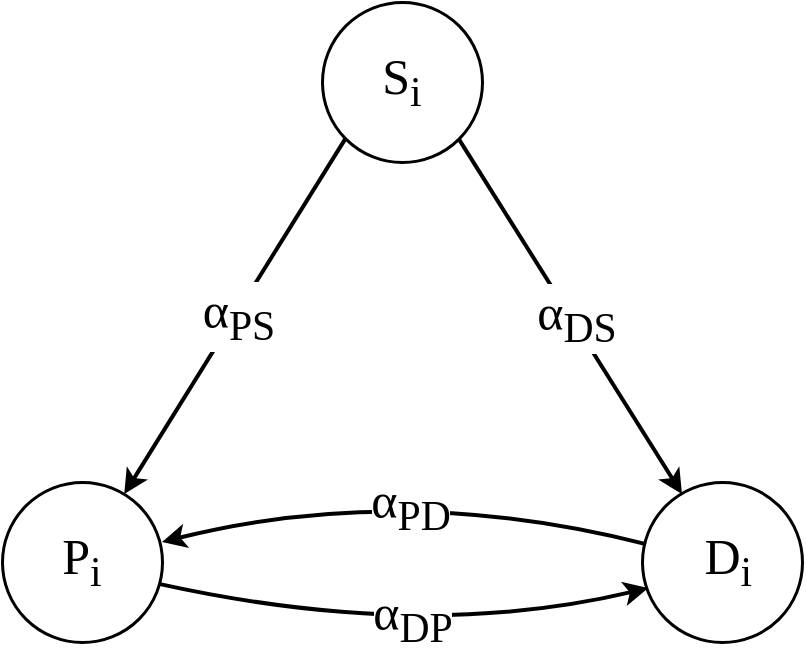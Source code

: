 <mxfile version="28.0.6">
  <diagram name="Page-1" id="fw_HwSV4kMs2ocKY94k7">
    <mxGraphModel dx="801" dy="609" grid="1" gridSize="10" guides="1" tooltips="1" connect="1" arrows="1" fold="1" page="1" pageScale="1" pageWidth="850" pageHeight="1100" math="1" shadow="0">
      <root>
        <mxCell id="0" />
        <mxCell id="1" parent="0" />
        <mxCell id="pEMfgVXBG00LeKvRpqXS-1" value="&lt;font face=&quot;Lucida Console&quot; style=&quot;color: rgb(0, 0, 0); font-size: 25px;&quot;&gt;&lt;span style=&quot;white-space: pre; background-color: rgb(255, 255, 255);&quot;&gt;P&lt;sub style=&quot;&quot;&gt;i&lt;/sub&gt;&lt;/span&gt;&lt;/font&gt;" style="ellipse;whiteSpace=wrap;html=1;aspect=fixed;strokeWidth=1.5;" parent="1" vertex="1">
          <mxGeometry x="200" y="520" width="80" height="80" as="geometry" />
        </mxCell>
        <mxCell id="pEMfgVXBG00LeKvRpqXS-2" value="&lt;div&gt;&lt;font face=&quot;Lucida Console&quot; style=&quot;font-size: 25px;&quot;&gt;&amp;nbsp;D&lt;sub style=&quot;&quot;&gt;i&lt;/sub&gt;&lt;/font&gt;&lt;/div&gt;" style="ellipse;whiteSpace=wrap;html=1;aspect=fixed;strokeWidth=1.5;" parent="1" vertex="1">
          <mxGeometry x="520" y="520" width="80" height="80" as="geometry" />
        </mxCell>
        <mxCell id="pEMfgVXBG00LeKvRpqXS-3" value="&lt;font face=&quot;Lucida Console&quot; style=&quot;font-size: 25px;&quot;&gt;S&lt;sub style=&quot;&quot;&gt;i&lt;/sub&gt;&lt;/font&gt;" style="ellipse;whiteSpace=wrap;html=1;aspect=fixed;strokeWidth=1.5;" parent="1" vertex="1">
          <mxGeometry x="360" y="280" width="80" height="80" as="geometry" />
        </mxCell>
        <mxCell id="pEMfgVXBG00LeKvRpqXS-4" value="" style="endArrow=classic;html=1;rounded=0;exitX=0;exitY=1;exitDx=0;exitDy=0;strokeWidth=2;" parent="1" source="pEMfgVXBG00LeKvRpqXS-3" target="pEMfgVXBG00LeKvRpqXS-1" edge="1">
          <mxGeometry width="50" height="50" relative="1" as="geometry">
            <mxPoint x="400" y="530" as="sourcePoint" />
            <mxPoint x="450" y="480" as="targetPoint" />
          </mxGeometry>
        </mxCell>
        <mxCell id="HUb-ImUx4MN_3dcU-4xX-6" value="&lt;font face=&quot;Lucida Console&quot;&gt;&lt;span style=&quot;font-size: 25px;&quot; class=&quot;mord mathnormal&quot;&gt;α&lt;/span&gt;&lt;span style=&quot;font-size: 25px;&quot; class=&quot;msupsub&quot;&gt;&lt;sub&gt;&lt;span class=&quot;sizing reset-size6 size3 mtight&quot;&gt;PS&lt;/span&gt;&lt;/sub&gt;&lt;/span&gt;&lt;/font&gt;" style="edgeLabel;html=1;align=center;verticalAlign=middle;resizable=0;points=[];" vertex="1" connectable="0" parent="pEMfgVXBG00LeKvRpqXS-4">
          <mxGeometry x="-0.009" y="1" relative="1" as="geometry">
            <mxPoint as="offset" />
          </mxGeometry>
        </mxCell>
        <mxCell id="pEMfgVXBG00LeKvRpqXS-5" value="" style="endArrow=classic;html=1;rounded=0;exitX=1;exitY=1;exitDx=0;exitDy=0;strokeWidth=2;entryX=0.25;entryY=0.075;entryDx=0;entryDy=0;entryPerimeter=0;" parent="1" source="pEMfgVXBG00LeKvRpqXS-3" target="pEMfgVXBG00LeKvRpqXS-2" edge="1">
          <mxGeometry width="50" height="50" relative="1" as="geometry">
            <mxPoint x="372" y="358" as="sourcePoint" />
            <mxPoint x="270" y="535" as="targetPoint" />
          </mxGeometry>
        </mxCell>
        <mxCell id="HUb-ImUx4MN_3dcU-4xX-7" value="&lt;font face=&quot;Lucida Console&quot;&gt;&lt;span style=&quot;font-size: 25px;&quot; class=&quot;mord mathnormal&quot;&gt;α&lt;/span&gt;&lt;span style=&quot;font-size: 25px;&quot; class=&quot;msupsub&quot;&gt;&lt;sub&gt;&lt;span class=&quot;sizing reset-size6 size3 mtight&quot;&gt;DS&lt;/span&gt;&lt;/sub&gt;&lt;/span&gt;&lt;/font&gt;" style="edgeLabel;html=1;align=center;verticalAlign=middle;resizable=0;points=[];" vertex="1" connectable="0" parent="pEMfgVXBG00LeKvRpqXS-5">
          <mxGeometry x="0.021" y="2" relative="1" as="geometry">
            <mxPoint as="offset" />
          </mxGeometry>
        </mxCell>
        <mxCell id="pEMfgVXBG00LeKvRpqXS-6" value="" style="endArrow=classic;html=1;rounded=0;exitX=0.025;exitY=0.388;exitDx=0;exitDy=0;strokeWidth=2;entryX=1;entryY=0.375;entryDx=0;entryDy=0;entryPerimeter=0;exitPerimeter=0;curved=1;" parent="1" source="pEMfgVXBG00LeKvRpqXS-2" target="pEMfgVXBG00LeKvRpqXS-1" edge="1">
          <mxGeometry width="50" height="50" relative="1" as="geometry">
            <mxPoint x="382" y="368" as="sourcePoint" />
            <mxPoint x="280" y="545" as="targetPoint" />
            <Array as="points">
              <mxPoint x="400" y="520" />
            </Array>
          </mxGeometry>
        </mxCell>
        <mxCell id="HUb-ImUx4MN_3dcU-4xX-2" value="&lt;font face=&quot;Lucida Console&quot;&gt;&lt;span style=&quot;font-size: 25px;&quot; class=&quot;mord mathnormal&quot;&gt;α&lt;/span&gt;&lt;span style=&quot;font-size: 25px;&quot; class=&quot;msupsub&quot;&gt;&lt;sub&gt;&lt;span class=&quot;sizing reset-size6 size3 mtight&quot;&gt;&lt;span class=&quot;mord mtight&quot;&gt;&lt;span class=&quot;mord mathnormal mtight&quot;&gt;PD&lt;/span&gt;&lt;/span&gt;&lt;/span&gt;&lt;/sub&gt;&lt;/span&gt;&lt;/font&gt;" style="edgeLabel;html=1;align=center;verticalAlign=middle;resizable=0;points=[];" vertex="1" connectable="0" parent="pEMfgVXBG00LeKvRpqXS-6">
          <mxGeometry x="-0.044" y="10" relative="1" as="geometry">
            <mxPoint as="offset" />
          </mxGeometry>
        </mxCell>
        <mxCell id="pEMfgVXBG00LeKvRpqXS-7" value="" style="endArrow=classic;html=1;rounded=0;exitX=0.988;exitY=0.638;exitDx=0;exitDy=0;strokeWidth=2;entryX=0.038;entryY=0.663;entryDx=0;entryDy=0;exitPerimeter=0;entryPerimeter=0;curved=1;" parent="1" source="pEMfgVXBG00LeKvRpqXS-1" target="pEMfgVXBG00LeKvRpqXS-2" edge="1">
          <mxGeometry width="50" height="50" relative="1" as="geometry">
            <mxPoint x="280" y="572" as="sourcePoint" />
            <mxPoint x="520" y="572" as="targetPoint" />
            <Array as="points">
              <mxPoint x="410" y="600" />
            </Array>
          </mxGeometry>
        </mxCell>
        <mxCell id="HUb-ImUx4MN_3dcU-4xX-3" value="&lt;font face=&quot;Lucida Console&quot; style=&quot;font-size: 25px;&quot;&gt;&lt;span style=&quot;&quot; class=&quot;mord mathnormal&quot;&gt;α&lt;/span&gt;&lt;span style=&quot;&quot; class=&quot;msupsub&quot;&gt;&lt;sub&gt;&lt;span style=&quot;&quot; class=&quot;pstrut&quot;&gt;&lt;/span&gt;&lt;span style=&quot;&quot; class=&quot;sizing reset-size6 size3 mtight&quot;&gt;&lt;span style=&quot;&quot; class=&quot;mord mtight&quot;&gt;&lt;span style=&quot;&quot; class=&quot;mord mathnormal mtight&quot;&gt;D&lt;/span&gt;&lt;span style=&quot;&quot; class=&quot;mord mathnormal mtight&quot;&gt;P&lt;/span&gt;&lt;/span&gt;&lt;/span&gt;&lt;/sub&gt;&lt;/span&gt;&lt;/font&gt;" style="edgeLabel;html=1;align=center;verticalAlign=middle;resizable=0;points=[];" vertex="1" connectable="0" parent="pEMfgVXBG00LeKvRpqXS-7">
          <mxGeometry x="0.012" y="11" relative="1" as="geometry">
            <mxPoint as="offset" />
          </mxGeometry>
        </mxCell>
      </root>
    </mxGraphModel>
  </diagram>
</mxfile>
